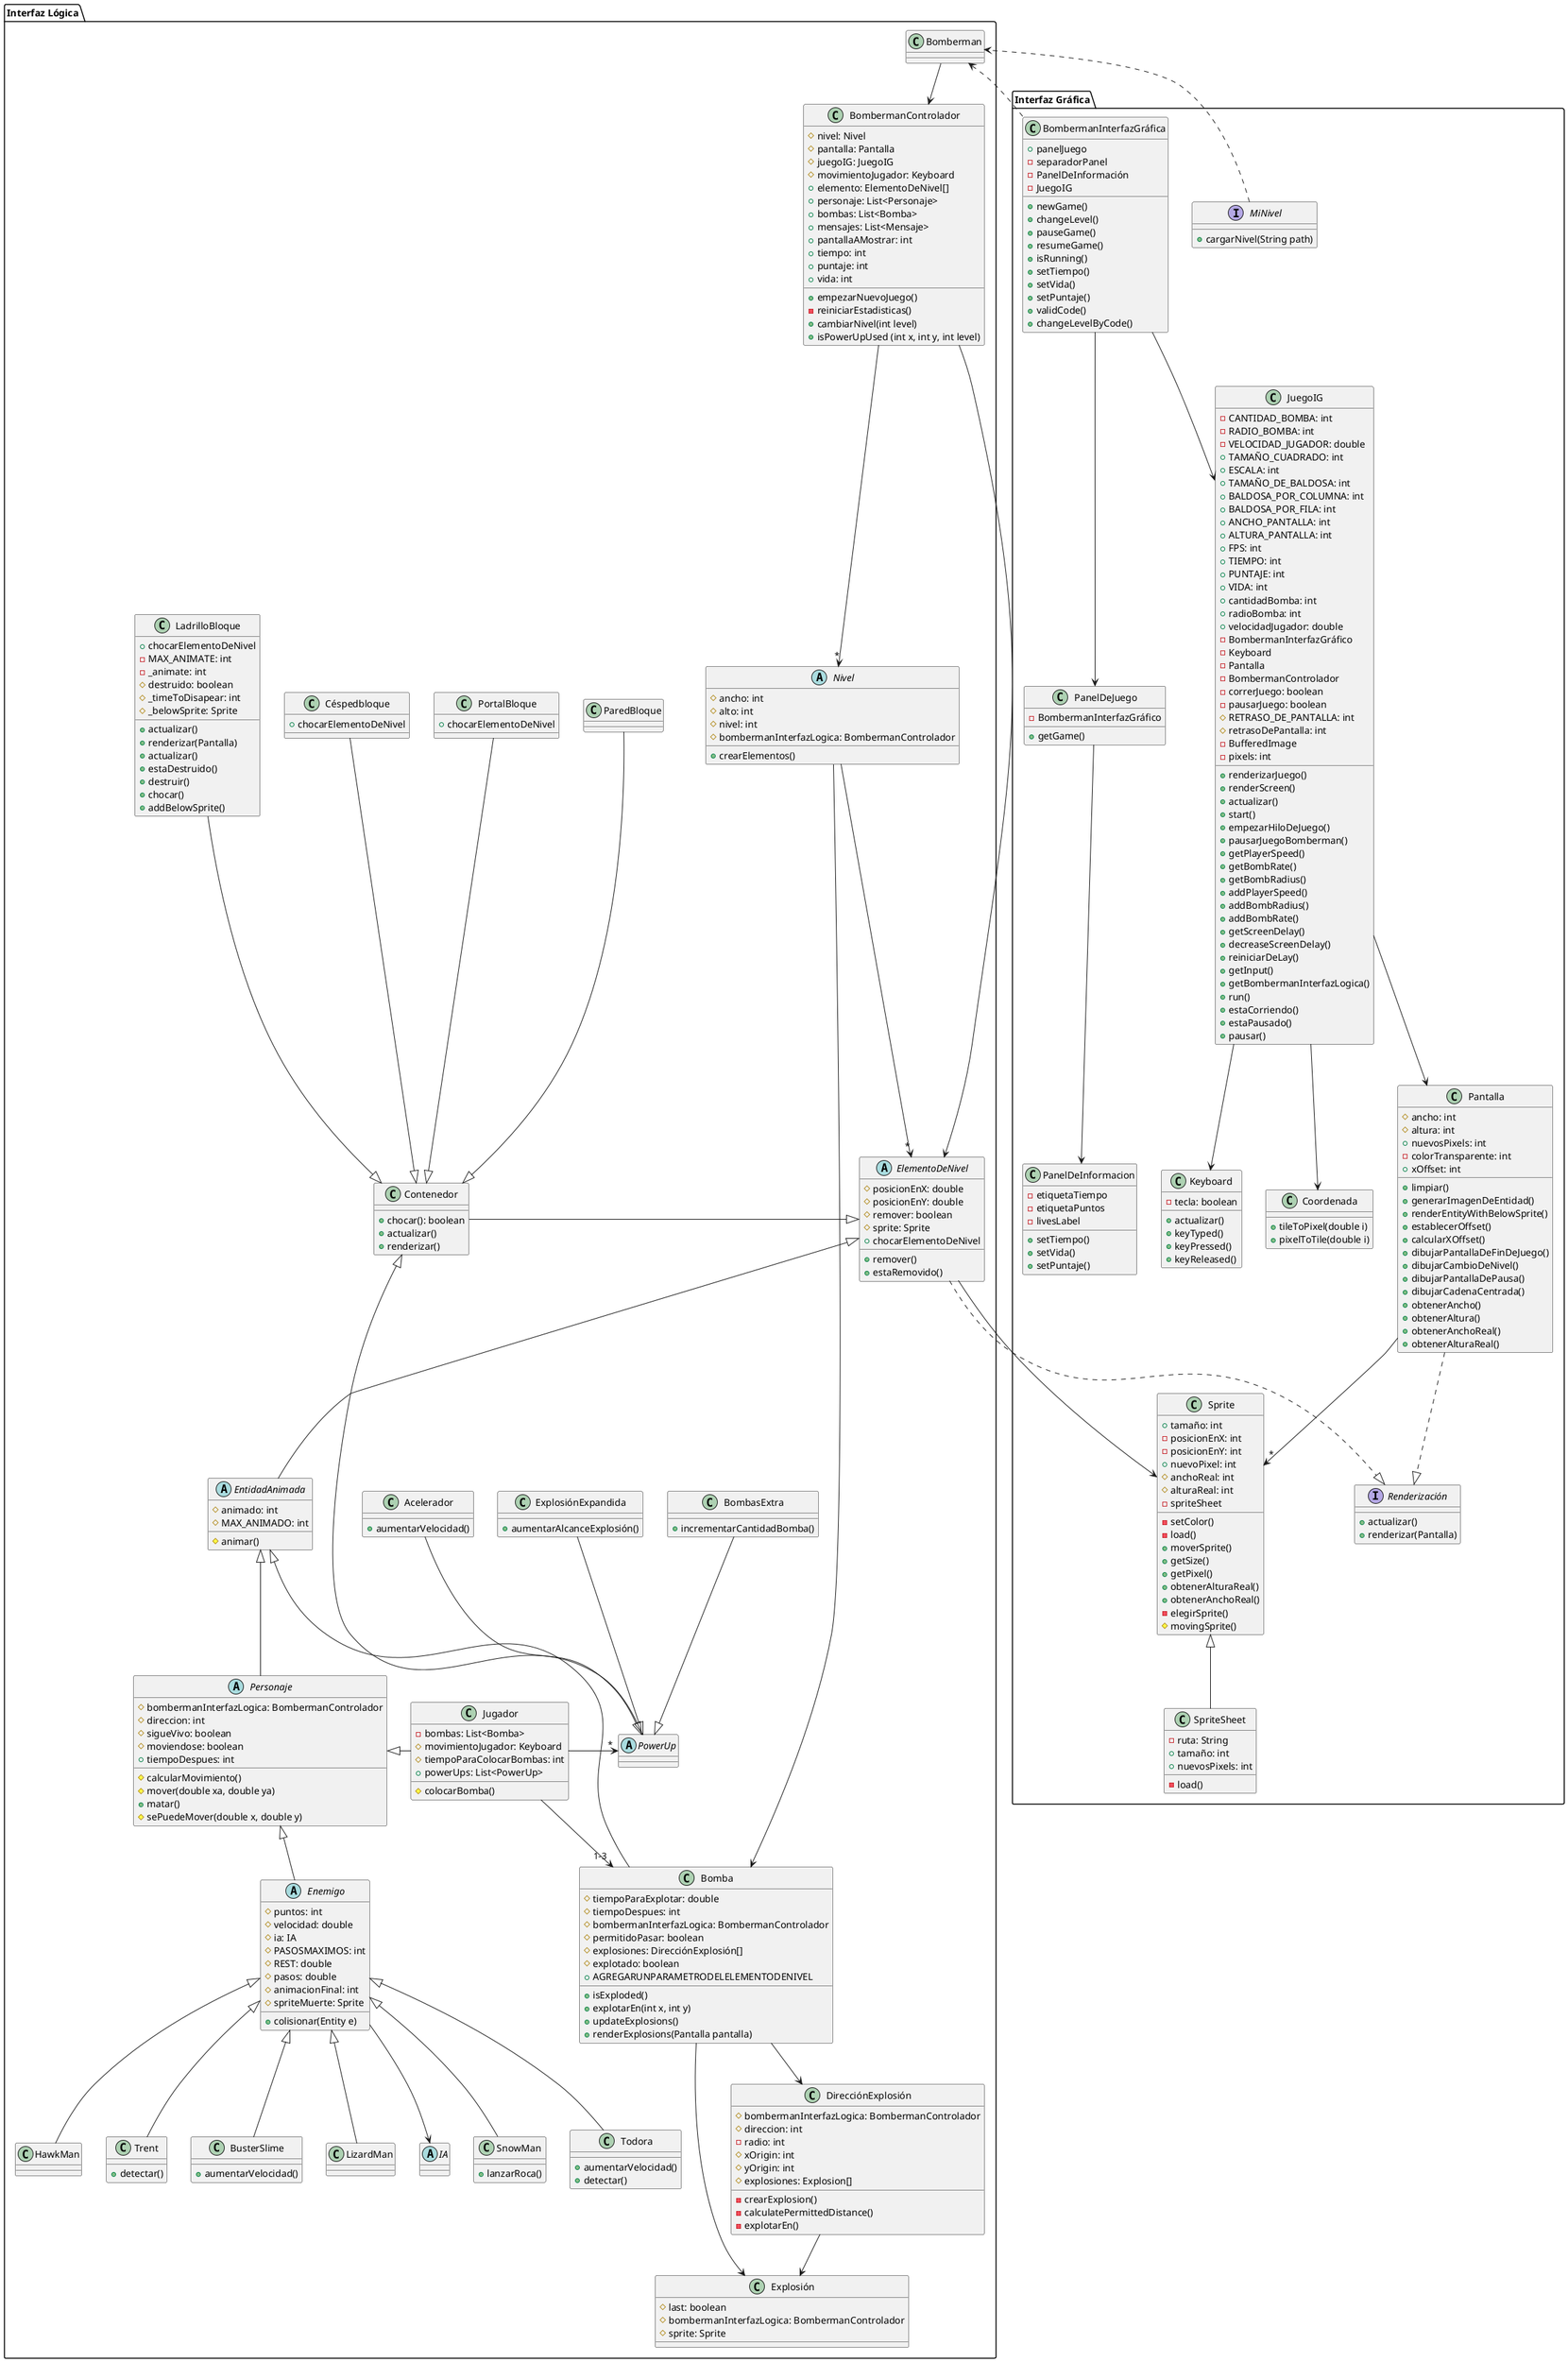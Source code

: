 @startuml

package "Interfaz Lógica"{

    class BombermanControlador{
        # nivel: Nivel
        # pantalla: Pantalla
        # juegoIG: JuegoIG
        # movimientoJugador: Keyboard
        + elemento: ElementoDeNivel[]
        + personaje: List<Personaje>
        + bombas: List<Bomba>
        + mensajes: List<Mensaje>
        + pantallaAMostrar: int
        + tiempo: int
        + puntaje: int
        + vida: int

        + empezarNuevoJuego()
        - reiniciarEstadisticas()
        + cambiarNivel(int level)
        + isPowerUpUsed (int x, int y, int level)

    }

    class Bomberman{
    }

    abstract class PowerUp{
    }

    abstract class Enemigo{
        # puntos: int
        # velocidad: double
        # ia: IA
        # PASOSMAXIMOS: int
        # REST: double
        # pasos: double
        # animacionFinal: int
        # spriteMuerte: Sprite
        + colisionar(Entity e)
    }

    class DirecciónExplosión{
        # bombermanInterfazLogica: BombermanControlador
        # direccion: int
        - radio: int
        # xOrigin: int
        # yOrigin: int
        # explosiones: Explosion[]

        - crearExplosion()
        - calculatePermittedDistance()
        - explotarEn()
    }

    class Contenedor {
    + chocar(): boolean
    + actualizar()
    + renderizar()
    }

    class ParedBloque{

    }

    class PortalBloque{
    + chocarElementoDeNivel
    }

    class Céspedbloque{
    + chocarElementoDeNivel
    }

    class LadrilloBloque{
    + actualizar()
    + renderizar(Pantalla)
    + chocarElementoDeNivel
    - MAX_ANIMATE: int
    - _animate: int
    # destruido: boolean
    # _timeToDisapear: int
    # _belowSprite: Sprite
    + actualizar()
    + estaDestruido()
    + destruir()
    + chocar()
    + addBelowSprite()
    }

    abstract class ElementoDeNivel{
        # posicionEnX: double
        # posicionEnY: double
        # remover: boolean
        # sprite: Sprite
        + remover()
        + estaRemovido()
        + chocarElementoDeNivel
    }

    abstract class EntidadAnimada{
        # animado: int
        # MAX_ANIMADO: int

        # animar()
    }

    abstract class Nivel{
        # ancho: int
        # alto: int
        # nivel: int
        # bombermanInterfazLogica: BombermanControlador
        + crearElementos()
    }

    abstract class Personaje{
        # bombermanInterfazLogica: BombermanControlador
        # direccion: int
        # sigueVivo: boolean
        # moviendose: boolean
        + tiempoDespues: int

        # calcularMovimiento()
        # mover(double xa, double ya)
        + matar()
        # sePuedeMover(double x, double y)
    }

    class Jugador {
        - bombas: List<Bomba>
        # movimientoJugador: Keyboard
        # tiempoParaColocarBombas: int
        + powerUps: List<PowerUp>
        # colocarBomba()

    }

    abstract class PowerUp{
    }

    class Bomba{
        # tiempoParaExplotar: double
        # tiempoDespues: int
        # bombermanInterfazLogica: BombermanControlador
        # permitidoPasar: boolean
        # explosiones: DirecciónExplosión[]
        # explotado: boolean
        + isExploded()
        + explotarEn(int x, int y)
        + updateExplosions()
        + renderExplosions(Pantalla pantalla)
        + AGREGARUNPARAMETRODELELEMENTODENIVEL
    }

    class Explosión{
        # last: boolean
        # bombermanInterfazLogica: BombermanControlador
        # sprite: Sprite

    }

    abstract class IA {
    }

    class SnowMan {
        + lanzarRoca()
    }

    class Todora {
        + aumentarVelocidad()
        + detectar()
    }

    class HawkMan {
    }

    class Trent {
        + detectar()
    }

    class BusterSlime{
        + aumentarVelocidad()
    }

    class LizardMan{
    }

    class BombasExtra {
        + incrementarCantidadBomba()
    }

    class ExplosiónExpandida {
        + aumentarAlcanceExplosión()
    }

    class Acelerador {
        + aumentarVelocidad()
    }

}



package "Interfaz Gráfica"{

    class BombermanInterfazGráfica{
    + panelJuego
    - separadorPanel
    - PanelDeInformación
    - JuegoIG
    + newGame()
    + changeLevel()
    + pauseGame()
    + resumeGame()
    + isRunning()
    + setTiempo()
    + setVida()
    + setPuntaje()
    + validCode()
    + changeLevelByCode()
    }

    interface MiNivel{
            + cargarNivel(String path)
        }

    class Coordenada{
            + tileToPixel(double i)
            + pixelToTile(double i)
        }


    class Pantalla{
    # ancho: int
    # altura: int
    + nuevosPixels: int
    - colorTransparente: int
    + xOffset: int
    + limpiar()
    + generarImagenDeEntidad()
    + renderEntityWithBelowSprite()
    + establecerOffset()
    + calcularXOffset()
    + dibujarPantallaDeFinDeJuego()
    + dibujarCambioDeNivel()
    + dibujarPantallaDePausa()
    + dibujarCadenaCentrada()
    + obtenerAncho()
    + obtenerAltura()
    + obtenerAnchoReal()
    + obtenerAlturaReal()
    }

    class PanelDeInformacion{
    - etiquetaTiempo
    - etiquetaPuntos
    - livesLabel
    + setTiempo()
    + setVida()
    + setPuntaje()
    }

    interface Renderización{
        + actualizar()
        + renderizar(Pantalla)
    }

    class PanelDeJuego{
    - BombermanInterfazGráfico
    + getGame()
    }

    class Keyboard{
    - tecla: boolean
    + actualizar()
    + keyTyped()
    + keyPressed()
    + keyReleased()
    }

    class JuegoIG{
    - CANTIDAD_BOMBA: int
    - RADIO_BOMBA: int
    - VELOCIDAD_JUGADOR: double
    + TAMAÑO_CUADRADO: int
    + ESCALA: int
    + TAMAÑO_DE_BALDOSA: int
    + BALDOSA_POR_COLUMNA: int
    + BALDOSA_POR_FILA: int
    + ANCHO_PANTALLA: int
    + ALTURA_PANTALLA: int
    + FPS: int
    + TIEMPO: int
    + PUNTAJE: int
    + VIDA: int
    + cantidadBomba: int
    + radioBomba: int
    + velocidadJugador: double
    - BombermanInterfazGráfico
    - Keyboard
    - Pantalla
    - BombermanControlador
    - correrJuego: boolean
    - pausarJuego: boolean
    # RETRASO_DE_PANTALLA: int
    # retrasoDePantalla: int
    - BufferedImage
    - pixels: int
    + renderizarJuego()
    + renderScreen()
    + actualizar()
    + start()
    + empezarHiloDeJuego()
    + pausarJuegoBomberman()
    + getPlayerSpeed()
    + getBombRate()
    + getBombRadius()
    + addPlayerSpeed()
    + addBombRadius()
    + addBombRate()
    + getScreenDelay()
    + decreaseScreenDelay()
    + reiniciarDeLay()
    + getInput()
    + getBombermanInterfazLogica()
    + run()
    + estaCorriendo()
    + estaPausado()
    + pausar()
    }

    class Sprite{
    + tamaño: int
    - posicionEnX: int
    - posicionEnY: int
    + nuevoPixel: int
    # anchoReal: int
    # alturaReal: int
    - spriteSheet
    - setColor()
    - load()
    + moverSprite()
    + getSize()
    + getPixel()
    + obtenerAlturaReal()
    + obtenerAnchoReal()
    - elegirSprite()
    # movingSprite()
    }

    class SpriteSheet{
    - ruta: String
    + tamaño: int
    + nuevosPixels: int
    - load()
    }

}

Bomberman --> BombermanControlador
BombermanControlador -d-> ElementoDeNivel
EntidadAnimada -u-|> ElementoDeNivel
Personaje -u-|> EntidadAnimada
Enemigo -u-|> Personaje
Contenedor -l-|> ElementoDeNivel
PowerUp -l-|> Contenedor
Nivel -d->"*" ElementoDeNivel
Nivel -r-> Bomba
Jugador -l-|> Personaje
Jugador -r->"*" PowerUp
Jugador -d->"1-3" Bomba
Bomba -d-> Explosión
Bomba -l-|> EntidadAnimada
Bomba --> DirecciónExplosión
LadrilloBloque --|> Contenedor
PortalBloque --|> Contenedor
Céspedbloque --|> Contenedor
ParedBloque --|> Contenedor


SnowMan -u-|> Enemigo
Todora -u-|> Enemigo
HawkMan -u-|> Enemigo
Trent -u-|> Enemigo
BusterSlime -u-|> Enemigo
LizardMan -u-|> Enemigo

BombasExtra --|> PowerUp
ExplosiónExpandida --|> PowerUp
Acelerador --|> PowerUp


Bomberman <.r. BombermanInterfazGráfica
MiNivel ..>Bomberman
JuegoIG --> Coordenada
BombermanInterfazGráfica -d-> JuegoIG
JuegoIG -d-> Pantalla
BombermanInterfazGráfica -d-> PanelDeJuego
PanelDeJuego -d-> PanelDeInformacion
JuegoIG -d-> Keyboard
Pantalla .d.|> Renderización
ElementoDeNivel ..|> Renderización
Pantalla --d>"*" Sprite
SpriteSheet-u-|> Sprite

ElementoDeNivel --> Sprite
DirecciónExplosión --> Explosión
Enemigo --> IA
BombermanControlador  -->"*" Nivel

@enduml